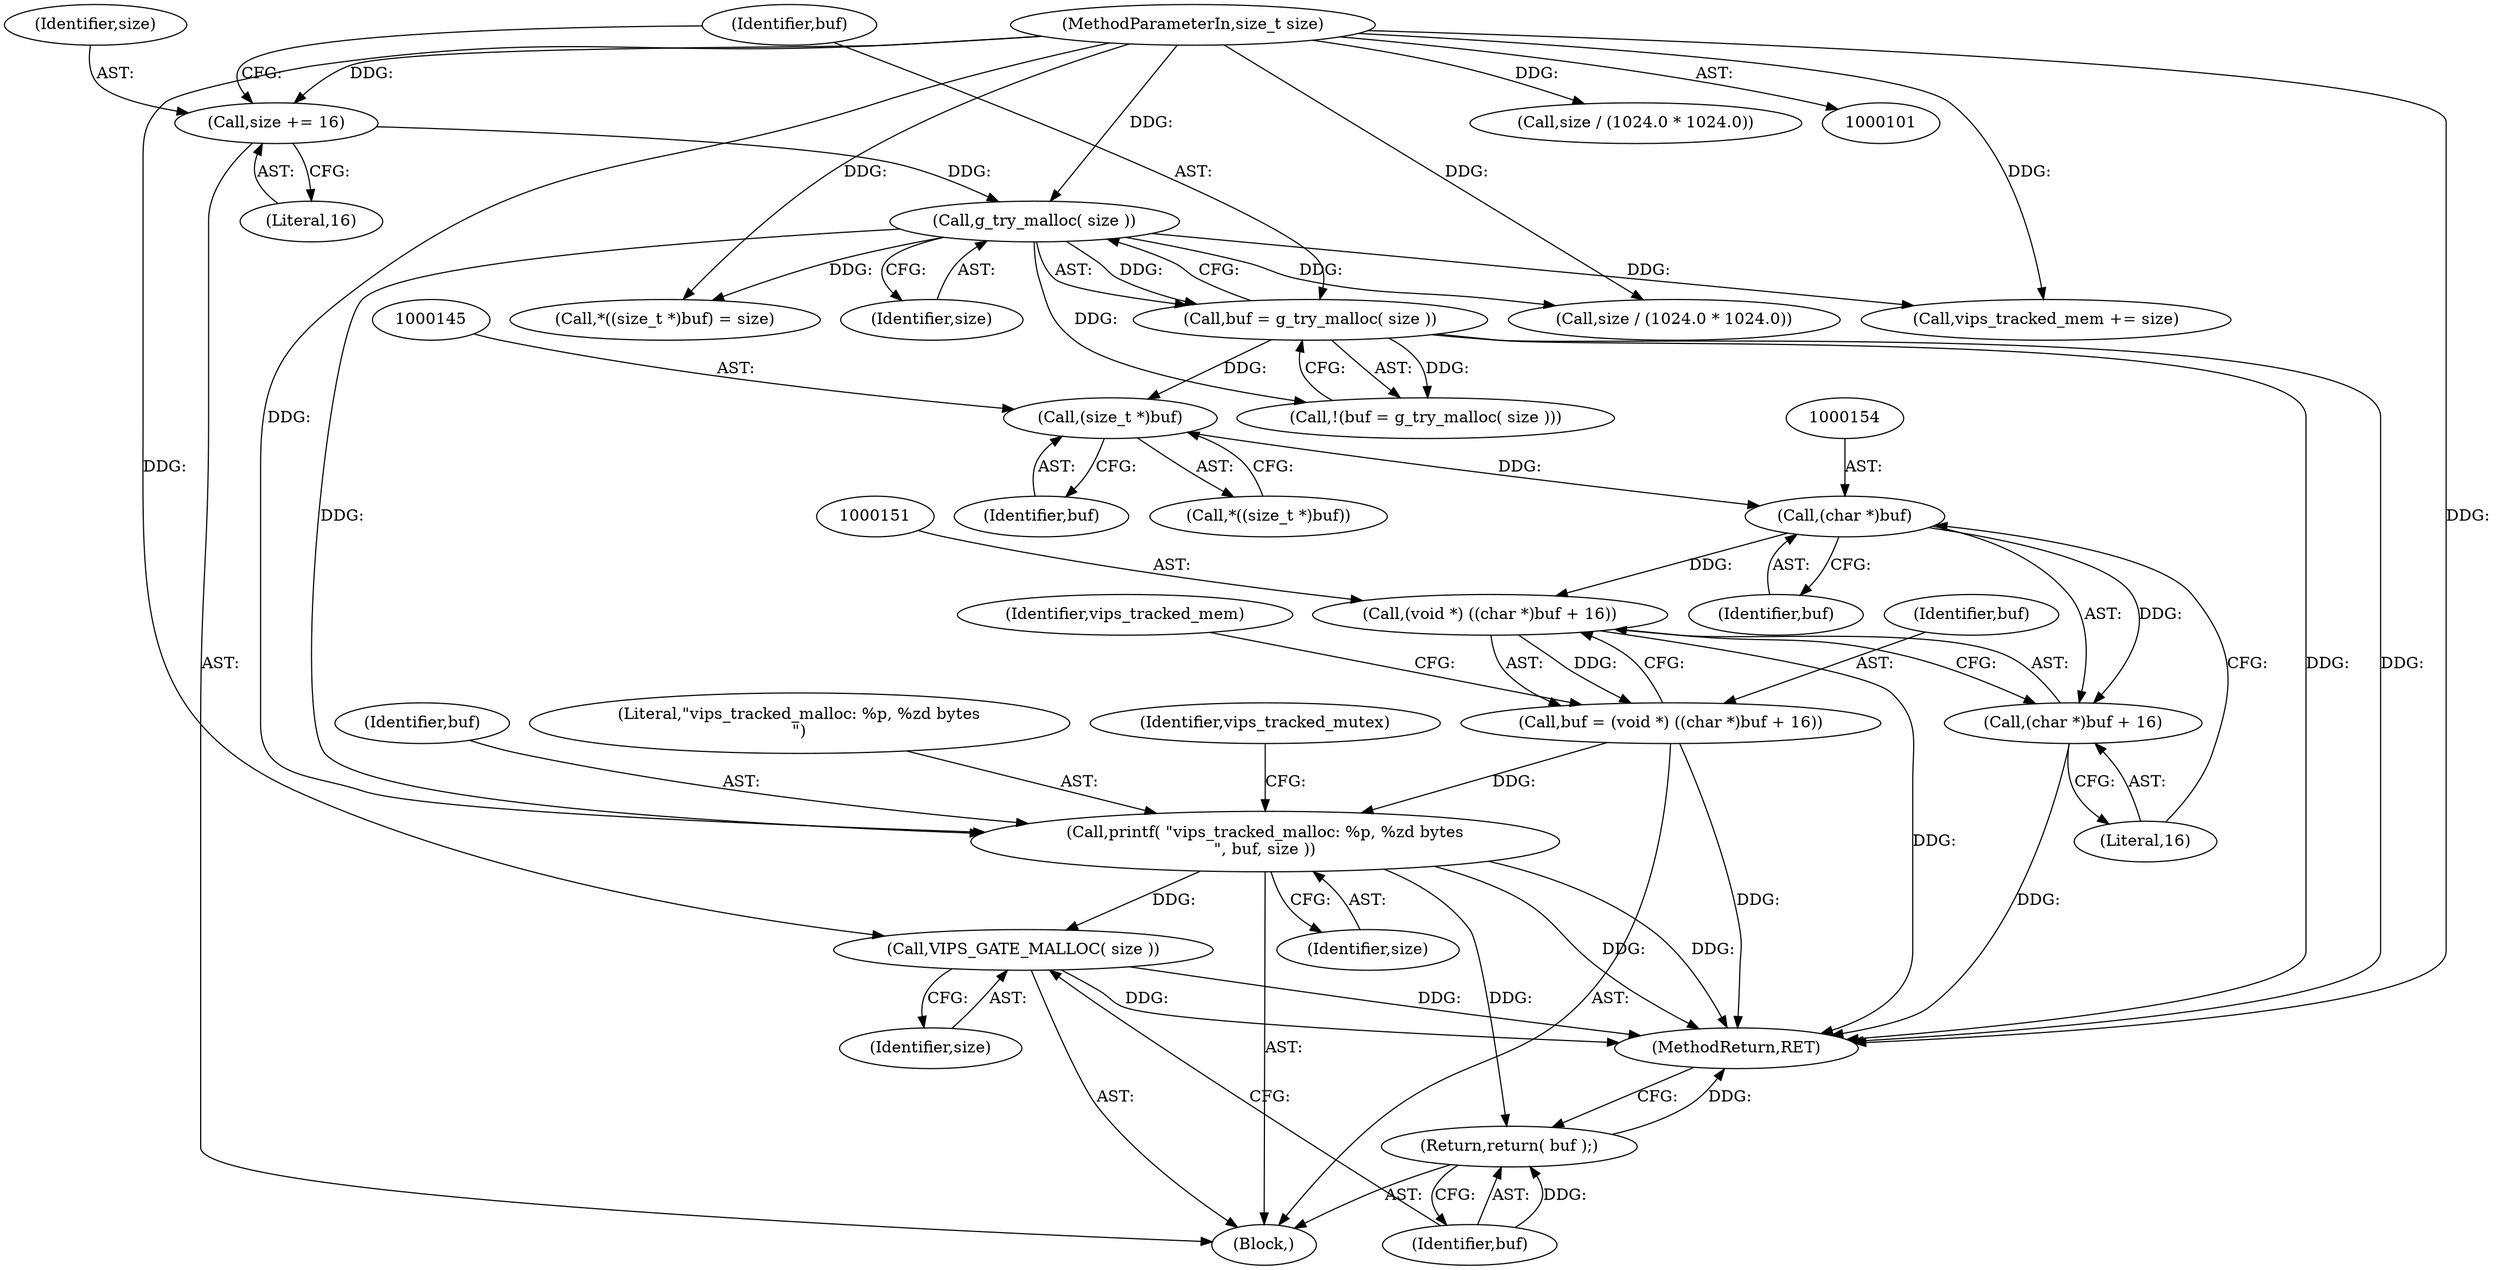 digraph "1_libvips_00622428bda8d7521db8d74260b519fa41d69d0a_0@pointer" {
"1000153" [label="(Call,(char *)buf)"];
"1000144" [label="(Call,(size_t *)buf)"];
"1000111" [label="(Call,buf = g_try_malloc( size ))"];
"1000113" [label="(Call,g_try_malloc( size ))"];
"1000106" [label="(Call,size += 16)"];
"1000102" [label="(MethodParameterIn,size_t size)"];
"1000150" [label="(Call,(void *) ((char *)buf + 16))"];
"1000148" [label="(Call,buf = (void *) ((char *)buf + 16))"];
"1000170" [label="(Call,printf( \"vips_tracked_malloc: %p, %zd bytes\n\", buf, size ))"];
"1000176" [label="(Call,VIPS_GATE_MALLOC( size ))"];
"1000178" [label="(Return,return( buf );)"];
"1000152" [label="(Call,(char *)buf + 16)"];
"1000142" [label="(Call,*((size_t *)buf) = size)"];
"1000170" [label="(Call,printf( \"vips_tracked_malloc: %p, %zd bytes\n\", buf, size ))"];
"1000149" [label="(Identifier,buf)"];
"1000175" [label="(Identifier,vips_tracked_mutex)"];
"1000111" [label="(Call,buf = g_try_malloc( size ))"];
"1000113" [label="(Call,g_try_malloc( size ))"];
"1000158" [label="(Identifier,vips_tracked_mem)"];
"1000114" [label="(Identifier,size)"];
"1000106" [label="(Call,size += 16)"];
"1000172" [label="(Identifier,buf)"];
"1000156" [label="(Literal,16)"];
"1000148" [label="(Call,buf = (void *) ((char *)buf + 16))"];
"1000143" [label="(Call,*((size_t *)buf))"];
"1000157" [label="(Call,vips_tracked_mem += size)"];
"1000180" [label="(MethodReturn,RET)"];
"1000103" [label="(Block,)"];
"1000171" [label="(Literal,\"vips_tracked_malloc: %p, %zd bytes\n\")"];
"1000155" [label="(Identifier,buf)"];
"1000173" [label="(Identifier,size)"];
"1000144" [label="(Call,(size_t *)buf)"];
"1000102" [label="(MethodParameterIn,size_t size)"];
"1000153" [label="(Call,(char *)buf)"];
"1000176" [label="(Call,VIPS_GATE_MALLOC( size ))"];
"1000110" [label="(Call,!(buf = g_try_malloc( size )))"];
"1000150" [label="(Call,(void *) ((char *)buf + 16))"];
"1000123" [label="(Call,size / (1024.0 * 1024.0))"];
"1000133" [label="(Call,size / (1024.0 * 1024.0))"];
"1000107" [label="(Identifier,size)"];
"1000152" [label="(Call,(char *)buf + 16)"];
"1000178" [label="(Return,return( buf );)"];
"1000177" [label="(Identifier,size)"];
"1000112" [label="(Identifier,buf)"];
"1000179" [label="(Identifier,buf)"];
"1000146" [label="(Identifier,buf)"];
"1000108" [label="(Literal,16)"];
"1000153" -> "1000152"  [label="AST: "];
"1000153" -> "1000155"  [label="CFG: "];
"1000154" -> "1000153"  [label="AST: "];
"1000155" -> "1000153"  [label="AST: "];
"1000156" -> "1000153"  [label="CFG: "];
"1000153" -> "1000150"  [label="DDG: "];
"1000153" -> "1000152"  [label="DDG: "];
"1000144" -> "1000153"  [label="DDG: "];
"1000144" -> "1000143"  [label="AST: "];
"1000144" -> "1000146"  [label="CFG: "];
"1000145" -> "1000144"  [label="AST: "];
"1000146" -> "1000144"  [label="AST: "];
"1000143" -> "1000144"  [label="CFG: "];
"1000111" -> "1000144"  [label="DDG: "];
"1000111" -> "1000110"  [label="AST: "];
"1000111" -> "1000113"  [label="CFG: "];
"1000112" -> "1000111"  [label="AST: "];
"1000113" -> "1000111"  [label="AST: "];
"1000110" -> "1000111"  [label="CFG: "];
"1000111" -> "1000180"  [label="DDG: "];
"1000111" -> "1000180"  [label="DDG: "];
"1000111" -> "1000110"  [label="DDG: "];
"1000113" -> "1000111"  [label="DDG: "];
"1000113" -> "1000114"  [label="CFG: "];
"1000114" -> "1000113"  [label="AST: "];
"1000113" -> "1000110"  [label="DDG: "];
"1000106" -> "1000113"  [label="DDG: "];
"1000102" -> "1000113"  [label="DDG: "];
"1000113" -> "1000123"  [label="DDG: "];
"1000113" -> "1000142"  [label="DDG: "];
"1000113" -> "1000157"  [label="DDG: "];
"1000113" -> "1000170"  [label="DDG: "];
"1000106" -> "1000103"  [label="AST: "];
"1000106" -> "1000108"  [label="CFG: "];
"1000107" -> "1000106"  [label="AST: "];
"1000108" -> "1000106"  [label="AST: "];
"1000112" -> "1000106"  [label="CFG: "];
"1000102" -> "1000106"  [label="DDG: "];
"1000102" -> "1000101"  [label="AST: "];
"1000102" -> "1000180"  [label="DDG: "];
"1000102" -> "1000123"  [label="DDG: "];
"1000102" -> "1000133"  [label="DDG: "];
"1000102" -> "1000142"  [label="DDG: "];
"1000102" -> "1000157"  [label="DDG: "];
"1000102" -> "1000170"  [label="DDG: "];
"1000102" -> "1000176"  [label="DDG: "];
"1000150" -> "1000148"  [label="AST: "];
"1000150" -> "1000152"  [label="CFG: "];
"1000151" -> "1000150"  [label="AST: "];
"1000152" -> "1000150"  [label="AST: "];
"1000148" -> "1000150"  [label="CFG: "];
"1000150" -> "1000180"  [label="DDG: "];
"1000150" -> "1000148"  [label="DDG: "];
"1000148" -> "1000103"  [label="AST: "];
"1000149" -> "1000148"  [label="AST: "];
"1000158" -> "1000148"  [label="CFG: "];
"1000148" -> "1000180"  [label="DDG: "];
"1000148" -> "1000170"  [label="DDG: "];
"1000170" -> "1000103"  [label="AST: "];
"1000170" -> "1000173"  [label="CFG: "];
"1000171" -> "1000170"  [label="AST: "];
"1000172" -> "1000170"  [label="AST: "];
"1000173" -> "1000170"  [label="AST: "];
"1000175" -> "1000170"  [label="CFG: "];
"1000170" -> "1000180"  [label="DDG: "];
"1000170" -> "1000180"  [label="DDG: "];
"1000170" -> "1000176"  [label="DDG: "];
"1000170" -> "1000178"  [label="DDG: "];
"1000176" -> "1000103"  [label="AST: "];
"1000176" -> "1000177"  [label="CFG: "];
"1000177" -> "1000176"  [label="AST: "];
"1000179" -> "1000176"  [label="CFG: "];
"1000176" -> "1000180"  [label="DDG: "];
"1000176" -> "1000180"  [label="DDG: "];
"1000178" -> "1000103"  [label="AST: "];
"1000178" -> "1000179"  [label="CFG: "];
"1000179" -> "1000178"  [label="AST: "];
"1000180" -> "1000178"  [label="CFG: "];
"1000178" -> "1000180"  [label="DDG: "];
"1000179" -> "1000178"  [label="DDG: "];
"1000152" -> "1000156"  [label="CFG: "];
"1000156" -> "1000152"  [label="AST: "];
"1000152" -> "1000180"  [label="DDG: "];
}
